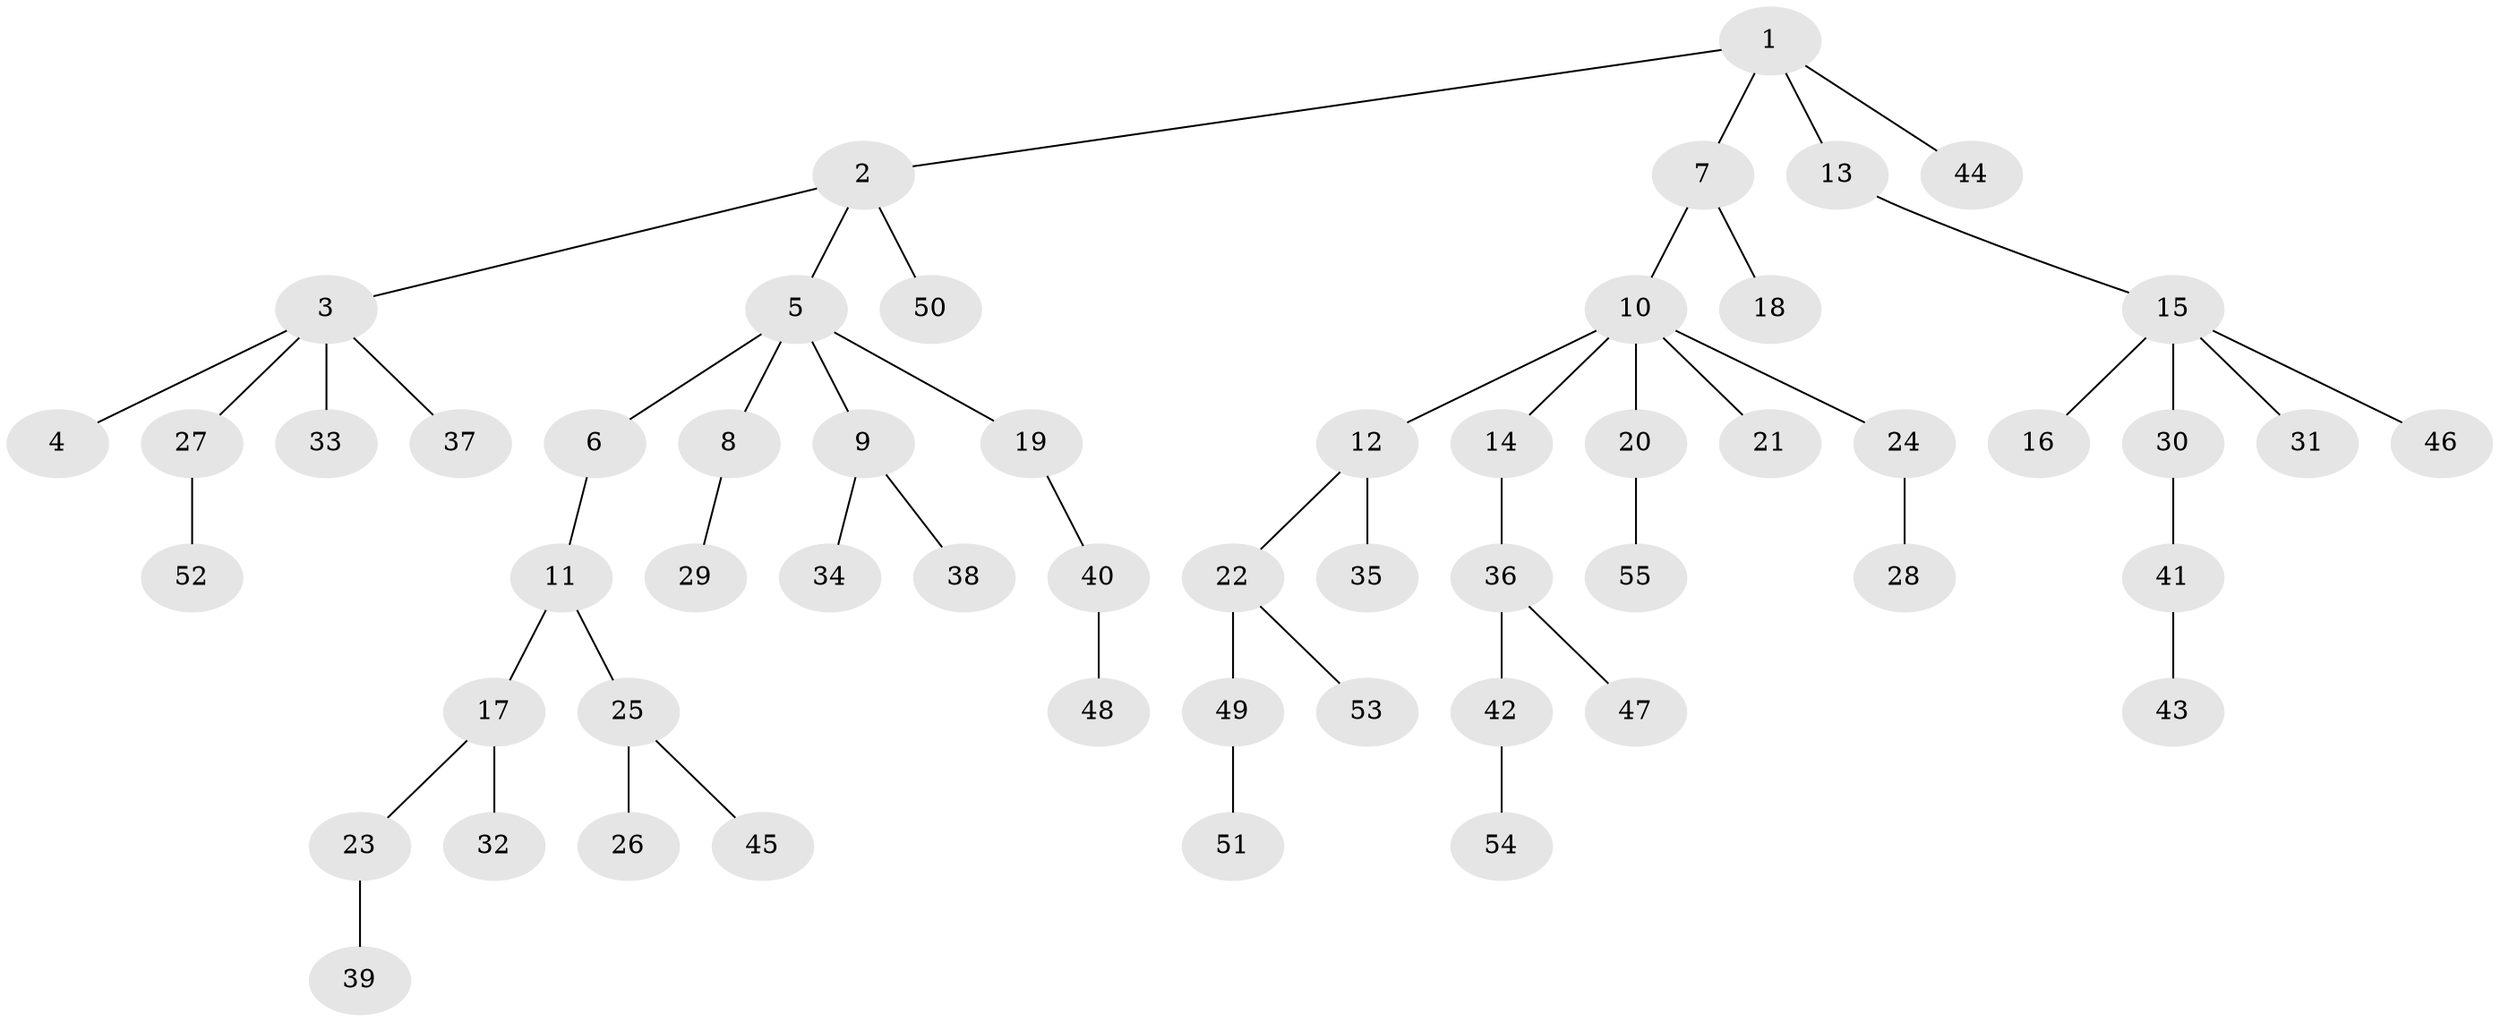 // Generated by graph-tools (version 1.1) at 2025/50/03/09/25 03:50:18]
// undirected, 55 vertices, 54 edges
graph export_dot {
graph [start="1"]
  node [color=gray90,style=filled];
  1;
  2;
  3;
  4;
  5;
  6;
  7;
  8;
  9;
  10;
  11;
  12;
  13;
  14;
  15;
  16;
  17;
  18;
  19;
  20;
  21;
  22;
  23;
  24;
  25;
  26;
  27;
  28;
  29;
  30;
  31;
  32;
  33;
  34;
  35;
  36;
  37;
  38;
  39;
  40;
  41;
  42;
  43;
  44;
  45;
  46;
  47;
  48;
  49;
  50;
  51;
  52;
  53;
  54;
  55;
  1 -- 2;
  1 -- 7;
  1 -- 13;
  1 -- 44;
  2 -- 3;
  2 -- 5;
  2 -- 50;
  3 -- 4;
  3 -- 27;
  3 -- 33;
  3 -- 37;
  5 -- 6;
  5 -- 8;
  5 -- 9;
  5 -- 19;
  6 -- 11;
  7 -- 10;
  7 -- 18;
  8 -- 29;
  9 -- 34;
  9 -- 38;
  10 -- 12;
  10 -- 14;
  10 -- 20;
  10 -- 21;
  10 -- 24;
  11 -- 17;
  11 -- 25;
  12 -- 22;
  12 -- 35;
  13 -- 15;
  14 -- 36;
  15 -- 16;
  15 -- 30;
  15 -- 31;
  15 -- 46;
  17 -- 23;
  17 -- 32;
  19 -- 40;
  20 -- 55;
  22 -- 49;
  22 -- 53;
  23 -- 39;
  24 -- 28;
  25 -- 26;
  25 -- 45;
  27 -- 52;
  30 -- 41;
  36 -- 42;
  36 -- 47;
  40 -- 48;
  41 -- 43;
  42 -- 54;
  49 -- 51;
}
